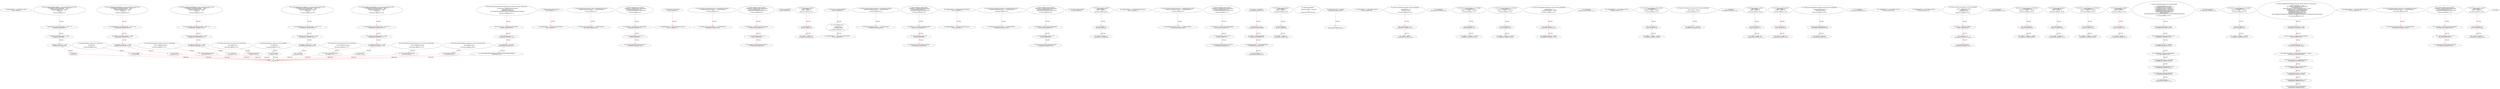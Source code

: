 digraph  {
13 [label="3_ mapping(address => uint) balances_intou2;\n13-new_variable-4-4", method="", type_label=new_variable];
19 [label="4_ function transfer_undrflow2(address _to, uint _value) public returns (bool) {\n    require(balances_intou2[msg.sender] - _value >= 0);   \n    balances_intou2[msg.sender] -= _value;   \n    balances_intou2[_to] += _value;   \n    return true;\n  }\n19-function_definition-5-10", method="transfer_undrflow2(address _to,uint _value)", type_label=function_definition];
35 [label="5_ require(balances_intou2[msg.sender] - _value >= 0);\n35-expression_statement-6-6", method="transfer_undrflow2(address _to,uint _value)", type_label=expression_statement];
48 [label="6_ balances_intou2[msg.sender] -= _value;\n48-expression_statement-7-7", method="transfer_undrflow2(address _to,uint _value)", type_label=expression_statement];
56 [label="7_ balances_intou2[_to] += _value;\n56-expression_statement-8-8", method="transfer_undrflow2(address _to,uint _value)", type_label=expression_statement];
62 [label="8_ return true;\n62-return-9-9", method="transfer_undrflow2(address _to,uint _value)", type_label=return];
65 [label="10_ address payable private manager;\n65-new_variable-11-11", method="", type_label=new_variable];
70 [label="11_ mapping(address => uint) public lockTime_intou17;\n70-new_variable-12-12", method="", type_label=new_variable];
77 [label="12_ function increaseLockTime_intou17(uint _secondsToIncrease) public {\n        lockTime_intou17[msg.sender] += _secondsToIncrease;   \n    }\n77-function_definition-13-15", method="increaseLockTime_intou17(uint _secondsToIncrease)", type_label=function_definition];
85 [label="13_ lockTime_intou17[msg.sender] += _secondsToIncrease;\n85-expression_statement-14-14", method="increaseLockTime_intou17(uint _secondsToIncrease)", type_label=expression_statement];
93 [label="15_ function withdraw_intou17() public {\n        require(now > lockTime_intou17[msg.sender]);    \n        uint transferValue_intou17 = 10;           \n        msg.sender.transfer(transferValue_intou17);\n    }\n93-function_definition-16-20", method="withdraw_intou17()", type_label=function_definition];
97 [label="16_ require(now > lockTime_intou17[msg.sender]);\n97-expression_statement-17-17", method="withdraw_intou17()", type_label=expression_statement];
108 [label="17_ uint transferValue_intou17 = 10;\n108-new_variable-18-18", method="withdraw_intou17()", type_label=new_variable];
114 [label="18_ msg.sender.transfer(transferValue_intou17);\n114-expression_statement-19-19", method="withdraw_intou17()", type_label=expression_statement];
123 [label="20_ bool private contractactive;\n123-new_variable-21-21", method="", type_label=new_variable];
128 [label="21_ mapping(address => uint) public lockTime_intou37;\n128-new_variable-22-22", method="", type_label=new_variable];
135 [label="22_ function increaseLockTime_intou37(uint _secondsToIncrease) public {\n        lockTime_intou37[msg.sender] += _secondsToIncrease;   \n    }\n135-function_definition-23-25", method="increaseLockTime_intou37(uint _secondsToIncrease)", type_label=function_definition];
143 [label="23_ lockTime_intou37[msg.sender] += _secondsToIncrease;\n143-expression_statement-24-24", method="increaseLockTime_intou37(uint _secondsToIncrease)", type_label=expression_statement];
151 [label="25_ function withdraw_intou37() public {\n        require(now > lockTime_intou37[msg.sender]);    \n        uint transferValue_intou37 = 10;           \n        msg.sender.transfer(transferValue_intou37);\n    }\n151-function_definition-26-30", method="withdraw_intou37()", type_label=function_definition];
155 [label="26_ require(now > lockTime_intou37[msg.sender]);\n155-expression_statement-27-27", method="withdraw_intou37()", type_label=expression_statement];
166 [label="27_ uint transferValue_intou37 = 10;\n166-new_variable-28-28", method="withdraw_intou37()", type_label=new_variable];
172 [label="28_ msg.sender.transfer(transferValue_intou37);\n172-expression_statement-29-29", method="withdraw_intou37()", type_label=expression_statement];
181 [label="30_ uint private hashfee;\n181-new_variable-31-31", method="", type_label=new_variable];
186 [label="31_ function bug_intou3() public{\n    uint8 vundflw =0;\n    vundflw = vundflw -10;    \n}\n186-function_definition-32-35", method="bug_intou3()", type_label=function_definition];
190 [label="32_ uint8 vundflw =0;\n190-new_variable-33-33", method="bug_intou3()", type_label=new_variable];
196 [label="33_ vundflw = vundflw -10;\n196-expression_statement-34-34", method="bug_intou3()", type_label=expression_statement];
202 [label="35_ uint private changehashownerfee;\n202-new_variable-36-36", method="", type_label=new_variable];
207 [label="36_ struct HashRegistration \n    {\n        address owner;\n        uint registrationtime;\n    }\n207-expression_statement-37-41", method="HashRegistration()", type_label=expression_statement];
217 [label="41_ mapping(address => uint) public lockTime_intou9;\n217-new_variable-42-42", method="", type_label=new_variable];
224 [label="42_ function increaseLockTime_intou9(uint _secondsToIncrease) public {\n        lockTime_intou9[msg.sender] += _secondsToIncrease;   \n    }\n224-function_definition-43-45", method="increaseLockTime_intou9(uint _secondsToIncrease)", type_label=function_definition];
232 [label="43_ lockTime_intou9[msg.sender] += _secondsToIncrease;\n232-expression_statement-44-44", method="increaseLockTime_intou9(uint _secondsToIncrease)", type_label=expression_statement];
240 [label="45_ function withdraw_intou9() public {\n        require(now > lockTime_intou9[msg.sender]);    \n        uint transferValue_intou9 = 10;           \n        msg.sender.transfer(transferValue_intou9);\n    }\n240-function_definition-46-50", method="withdraw_intou9()", type_label=function_definition];
244 [label="46_ require(now > lockTime_intou9[msg.sender]);\n244-expression_statement-47-47", method="withdraw_intou9()", type_label=expression_statement];
255 [label="47_ uint transferValue_intou9 = 10;\n255-new_variable-48-48", method="withdraw_intou9()", type_label=new_variable];
261 [label="48_ msg.sender.transfer(transferValue_intou9);\n261-expression_statement-49-49", method="withdraw_intou9()", type_label=expression_statement];
270 [label="50_ mapping(bytes32 => HashRegistration[]) HashList;\n270-new_variable-51-51", method="", type_label=new_variable];
278 [label="51_ mapping(address => uint) public lockTime_intou25;\n278-new_variable-52-52", method="", type_label=new_variable];
285 [label="52_ function increaseLockTime_intou25(uint _secondsToIncrease) public {\n        lockTime_intou25[msg.sender] += _secondsToIncrease;   \n    }\n285-function_definition-53-55", method="increaseLockTime_intou25(uint _secondsToIncrease)", type_label=function_definition];
293 [label="53_ lockTime_intou25[msg.sender] += _secondsToIncrease;\n293-expression_statement-54-54", method="increaseLockTime_intou25(uint _secondsToIncrease)", type_label=expression_statement];
301 [label="55_ function withdraw_intou25() public {\n        require(now > lockTime_intou25[msg.sender]);    \n        uint transferValue_intou25 = 10;           \n        msg.sender.transfer(transferValue_intou25);\n    }\n301-function_definition-56-60", method="withdraw_intou25()", type_label=function_definition];
305 [label="56_ require(now > lockTime_intou25[msg.sender]);\n305-expression_statement-57-57", method="withdraw_intou25()", type_label=expression_statement];
316 [label="57_ uint transferValue_intou25 = 10;\n316-new_variable-58-58", method="withdraw_intou25()", type_label=new_variable];
322 [label="58_ msg.sender.transfer(transferValue_intou25);\n322-expression_statement-59-59", method="withdraw_intou25()", type_label=expression_statement];
331 [label="60_ uint private HashListLength;\n331-new_variable-61-61", method="", type_label=new_variable];
336 [label="61_ function bug_intou31() public{\n    uint8 vundflw =0;\n    vundflw = vundflw -10;    \n}\n336-function_definition-62-65", method="bug_intou31()", type_label=function_definition];
340 [label="62_ uint8 vundflw =0;\n340-new_variable-63-63", method="bug_intou31()", type_label=new_variable];
346 [label="63_ vundflw = vundflw -10;\n346-expression_statement-64-64", method="bug_intou31()", type_label=expression_statement];
366 [label="66_ mapping(address => uint) public lockTime_intou13;\n366-new_variable-67-67", method="", type_label=new_variable];
373 [label="67_ function increaseLockTime_intou13(uint _secondsToIncrease) public {\n        lockTime_intou13[msg.sender] += _secondsToIncrease;   \n    }\n373-function_definition-68-70", method="increaseLockTime_intou13(uint _secondsToIncrease)", type_label=function_definition];
381 [label="68_ lockTime_intou13[msg.sender] += _secondsToIncrease;\n381-expression_statement-69-69", method="increaseLockTime_intou13(uint _secondsToIncrease)", type_label=expression_statement];
389 [label="70_ function withdraw_intou13() public {\n        require(now > lockTime_intou13[msg.sender]);    \n        uint transferValue_intou13 = 10;           \n        msg.sender.transfer(transferValue_intou13);\n    }\n389-function_definition-71-75", method="withdraw_intou13()", type_label=function_definition];
393 [label="71_ require(now > lockTime_intou13[msg.sender]);\n393-expression_statement-72-72", method="withdraw_intou13()", type_label=expression_statement];
404 [label="72_ uint transferValue_intou13 = 10;\n404-new_variable-73-73", method="withdraw_intou13()", type_label=new_variable];
410 [label="73_ msg.sender.transfer(transferValue_intou13);\n410-expression_statement-74-74", method="withdraw_intou13()", type_label=expression_statement];
439 [label="78_ manager = msg.sender;\n439-expression_statement-79-79", method="", type_label=expression_statement];
445 [label="79_ contractactive = true;\n445-expression_statement-80-80", method="", type_label=expression_statement];
450 [label="80_ hashfee = 5000000000000000;\n450-expression_statement-81-81", method="", type_label=expression_statement];
454 [label="81_ changehashownerfee = 25000000000000000;\n454-expression_statement-82-82", method="", type_label=expression_statement];
458 [label="82_ HashListLength = 0;\n458-expression_statement-83-83", method="", type_label=expression_statement];
462 [label="84_ function bug_intou19() public{\n    uint8 vundflw =0;\n    vundflw = vundflw -10;    \n}\n462-function_definition-85-88", method="bug_intou19()", type_label=function_definition];
466 [label="85_ uint8 vundflw =0;\n466-new_variable-86-86", method="bug_intou19()", type_label=new_variable];
472 [label="86_ vundflw = vundflw -10;\n472-expression_statement-87-87", method="bug_intou19()", type_label=expression_statement];
478 [label="88_ modifier onlyManager()\n    {\n        require(msg.sender == manager);\n        _;\n    }\n478-expression_statement-89-93", method="", type_label=expression_statement];
481 [label="90_ require(msg.sender == manager);\n481-expression_statement-91-91", method="", type_label=expression_statement];
490 [label="91_ _;\n490-expression_statement-92-92", method="", type_label=expression_statement];
492 [label="93_ function gethashfee() external view returns(uint)\n    {\n        return hashfee;\n    }\n492-function_definition-94-97", method="gethashfee()", type_label=function_definition];
501 [label="95_ return hashfee;\n501-return-96-96", method="gethashfee()", type_label=return];
503 [label="97_ mapping(address => uint) balances_intou26;\n503-new_variable-98-98", method="", type_label=new_variable];
509 [label="98_ function transfer_intou26(address _to, uint _value) public returns (bool) {\n    require(balances_intou26[msg.sender] - _value >= 0);   \n    balances_intou26[msg.sender] -= _value;   \n    balances_intou26[_to] += _value;   \n    return true;\n  }\n509-function_definition-99-104", method="transfer_intou26(address _to,uint _value)", type_label=function_definition];
525 [label="99_ require(balances_intou26[msg.sender] - _value >= 0);\n525-expression_statement-100-100", method="transfer_intou26(address _to,uint _value)", type_label=expression_statement];
538 [label="100_ balances_intou26[msg.sender] -= _value;\n538-expression_statement-101-101", method="transfer_intou26(address _to,uint _value)", type_label=expression_statement];
546 [label="101_ balances_intou26[_to] += _value;\n546-expression_statement-102-102", method="transfer_intou26(address _to,uint _value)", type_label=expression_statement];
552 [label="102_ return true;\n552-return-103-103", method="transfer_intou26(address _to,uint _value)", type_label=return];
555 [label="104_ function sethashfee(uint newfee) external onlyManager\n    {\n        require(newfee >= 0);\n        hashfee = newfee;\n    }\n555-function_definition-105-109", method="sethashfee(uint newfee)", type_label=function_definition];
562 [label="104_ onlyManager\n562-expression_statement-105-105", method="sethashfee(uint newfee)", type_label=expression_statement];
565 [label="106_ require(newfee >= 0);\n565-expression_statement-107-107", method="sethashfee(uint newfee)", type_label=expression_statement];
572 [label="107_ hashfee = newfee;\n572-expression_statement-108-108", method="sethashfee(uint newfee)", type_label=expression_statement];
576 [label="109_ function bug_intou20(uint8 p_intou20) public{\n    uint8 vundflw1=0;\n    vundflw1 = vundflw1 + p_intou20;    \n}\n576-function_definition-110-113", method="bug_intou20(uint8 p_intou20)", type_label=function_definition];
584 [label="110_ uint8 vundflw1=0;\n584-new_variable-111-111", method="bug_intou20(uint8 p_intou20)", type_label=new_variable];
590 [label="111_ vundflw1 = vundflw1 + p_intou20;\n590-expression_statement-112-112", method="bug_intou20(uint8 p_intou20)", type_label=expression_statement];
596 [label="113_ function getchangehashownerfee() external view returns(uint)\n    {\n        return changehashownerfee;\n    }\n596-function_definition-114-117", method="getchangehashownerfee()", type_label=function_definition];
605 [label="115_ return changehashownerfee;\n605-return-116-116", method="getchangehashownerfee()", type_label=return];
607 [label="117_ function bug_intou32(uint8 p_intou32) public{\n    uint8 vundflw1=0;\n    vundflw1 = vundflw1 + p_intou32;    \n}\n607-function_definition-118-121", method="bug_intou32(uint8 p_intou32)", type_label=function_definition];
615 [label="118_ uint8 vundflw1=0;\n615-new_variable-119-119", method="bug_intou32(uint8 p_intou32)", type_label=new_variable];
621 [label="119_ vundflw1 = vundflw1 + p_intou32;\n621-expression_statement-120-120", method="bug_intou32(uint8 p_intou32)", type_label=expression_statement];
627 [label="121_ function setchangehashownerfee(uint newfee) external onlyManager\n    {\n        require(newfee >= 0);\n        changehashownerfee = newfee;\n    }\n627-function_definition-122-126", method="setchangehashownerfee(uint newfee)", type_label=function_definition];
634 [label="121_ onlyManager\n634-expression_statement-122-122", method="setchangehashownerfee(uint newfee)", type_label=expression_statement];
637 [label="123_ require(newfee >= 0);\n637-expression_statement-124-124", method="setchangehashownerfee(uint newfee)", type_label=expression_statement];
644 [label="124_ changehashownerfee = newfee;\n644-expression_statement-125-125", method="setchangehashownerfee(uint newfee)", type_label=expression_statement];
648 [label="126_ mapping(address => uint) balances_intou38;\n648-new_variable-127-127", method="", type_label=new_variable];
654 [label="127_ function transfer_intou38(address _to, uint _value) public returns (bool) {\n    require(balances_intou38[msg.sender] - _value >= 0);   \n    balances_intou38[msg.sender] -= _value;   \n    balances_intou38[_to] += _value;   \n    return true;\n  }\n654-function_definition-128-133", method="transfer_intou38(address _to,uint _value)", type_label=function_definition];
670 [label="128_ require(balances_intou38[msg.sender] - _value >= 0);\n670-expression_statement-129-129", method="transfer_intou38(address _to,uint _value)", type_label=expression_statement];
683 [label="129_ balances_intou38[msg.sender] -= _value;\n683-expression_statement-130-130", method="transfer_intou38(address _to,uint _value)", type_label=expression_statement];
691 [label="130_ balances_intou38[_to] += _value;\n691-expression_statement-131-131", method="transfer_intou38(address _to,uint _value)", type_label=expression_statement];
697 [label="131_ return true;\n697-return-132-132", method="transfer_intou38(address _to,uint _value)", type_label=return];
700 [label="133_ function getcontractactive() external view returns (bool)\n    {\n        return contractactive;\n    }\n700-function_definition-134-137", method="getcontractactive()", type_label=function_definition];
709 [label="135_ return contractactive;\n709-return-136-136", method="getcontractactive()", type_label=return];
711 [label="137_ function bug_intou4(uint8 p_intou4) public{\n    uint8 vundflw1=0;\n    vundflw1 = vundflw1 + p_intou4;    \n}\n711-function_definition-138-141", method="bug_intou4(uint8 p_intou4)", type_label=function_definition];
719 [label="138_ uint8 vundflw1=0;\n719-new_variable-139-139", method="bug_intou4(uint8 p_intou4)", type_label=new_variable];
725 [label="139_ vundflw1 = vundflw1 + p_intou4;\n725-expression_statement-140-140", method="bug_intou4(uint8 p_intou4)", type_label=expression_statement];
731 [label="141_ function setcontractactive(bool contactive) external onlyManager\n    {\n        contractactive = contactive;\n    }\n731-function_definition-142-145", method="setcontractactive(bool contactive)", type_label=function_definition];
738 [label="141_ onlyManager\n738-expression_statement-142-142", method="setcontractactive(bool contactive)", type_label=expression_statement];
741 [label="143_ contractactive = contactive;\n741-expression_statement-144-144", method="setcontractactive(bool contactive)", type_label=expression_statement];
745 [label="145_ function bug_intou7() public{\n    uint8 vundflw =0;\n    vundflw = vundflw -10;    \n}\n745-function_definition-146-149", method="bug_intou7()", type_label=function_definition];
749 [label="146_ uint8 vundflw =0;\n749-new_variable-147-147", method="bug_intou7()", type_label=new_variable];
755 [label="147_ vundflw = vundflw -10;\n755-expression_statement-148-148", method="bug_intou7()", type_label=expression_statement];
761 [label="149_ function getmanager() external view returns(address)\n    {\n        return manager;\n    }\n761-function_definition-150-153", method="getmanager()", type_label=function_definition];
770 [label="151_ return manager;\n770-return-152-152", method="getmanager()", type_label=return];
772 [label="153_ function bug_intou23() public{\n    uint8 vundflw =0;\n    vundflw = vundflw -10;    \n}\n772-function_definition-154-157", method="bug_intou23()", type_label=function_definition];
776 [label="154_ uint8 vundflw =0;\n776-new_variable-155-155", method="bug_intou23()", type_label=new_variable];
782 [label="155_ vundflw = vundflw -10;\n782-expression_statement-156-156", method="bug_intou23()", type_label=expression_statement];
788 [label="157_ function setmanager(address payable newmngr) external onlyManager\n    {\n        require(newmngr.balance > 0);\n        manager = newmngr;\n    }\n788-function_definition-158-162", method="setmanager(address payable newmngr)", type_label=function_definition];
795 [label="157_ onlyManager\n795-expression_statement-158-158", method="setmanager(address payable newmngr)", type_label=expression_statement];
798 [label="159_ require(newmngr.balance > 0);\n798-expression_statement-160-160", method="setmanager(address payable newmngr)", type_label=expression_statement];
807 [label="160_ manager = newmngr;\n807-expression_statement-161-161", method="setmanager(address payable newmngr)", type_label=expression_statement];
811 [label="162_ mapping(address => uint) balances_intou14;\n811-new_variable-163-163", method="", type_label=new_variable];
817 [label="163_ function transfer_intou14(address _to, uint _value) public returns (bool) {\n    require(balances_intou14[msg.sender] - _value >= 0);   \n    balances_intou14[msg.sender] -= _value;   \n    balances_intou14[_to] += _value;   \n    return true;\n  }\n817-function_definition-164-169", method="transfer_intou14(address _to,uint _value)", type_label=function_definition];
833 [label="164_ require(balances_intou14[msg.sender] - _value >= 0);\n833-expression_statement-165-165", method="transfer_intou14(address _to,uint _value)", type_label=expression_statement];
846 [label="165_ balances_intou14[msg.sender] -= _value;\n846-expression_statement-166-166", method="transfer_intou14(address _to,uint _value)", type_label=expression_statement];
854 [label="166_ balances_intou14[_to] += _value;\n854-expression_statement-167-167", method="transfer_intou14(address _to,uint _value)", type_label=expression_statement];
860 [label="167_ return true;\n860-return-168-168", method="transfer_intou14(address _to,uint _value)", type_label=return];
863 [label="169_ function getcontractbalance() public view returns(uint)\n    {\n        return address(this).balance;\n    }\n863-function_definition-170-173", method="getcontractbalance()", type_label=function_definition];
872 [label="171_ return address(this).balance;\n872-return-172-172", method="getcontractbalance()", type_label=return];
878 [label="173_ mapping(address => uint) balances_intou30;\n878-new_variable-174-174", method="", type_label=new_variable];
884 [label="174_ function transfer_intou30(address _to, uint _value) public returns (bool) {\n    require(balances_intou30[msg.sender] - _value >= 0);   \n    balances_intou30[msg.sender] -= _value;   \n    balances_intou30[_to] += _value;   \n    return true;\n  }\n884-function_definition-175-180", method="transfer_intou30(address _to,uint _value)", type_label=function_definition];
900 [label="175_ require(balances_intou30[msg.sender] - _value >= 0);\n900-expression_statement-176-176", method="transfer_intou30(address _to,uint _value)", type_label=expression_statement];
913 [label="176_ balances_intou30[msg.sender] -= _value;\n913-expression_statement-177-177", method="transfer_intou30(address _to,uint _value)", type_label=expression_statement];
921 [label="177_ balances_intou30[_to] += _value;\n921-expression_statement-178-178", method="transfer_intou30(address _to,uint _value)", type_label=expression_statement];
927 [label="178_ return true;\n927-return-179-179", method="transfer_intou30(address _to,uint _value)", type_label=return];
930 [label="180_ function transfercontractbalance() external onlyManager\n    {\n        uint cb = address(this).balance;\n        require(cb > 0);\n        manager.transfer(cb);\n    }\n930-function_definition-181-186", method="transfercontractbalance()", type_label=function_definition];
933 [label="180_ onlyManager\n933-expression_statement-181-181", method="transfercontractbalance()", type_label=expression_statement];
936 [label="182_ uint cb = address(this).balance;\n936-new_variable-183-183", method="transfercontractbalance()", type_label=new_variable];
946 [label="183_ require(cb > 0);\n946-expression_statement-184-184", method="transfercontractbalance()", type_label=expression_statement];
953 [label="184_ manager.transfer(cb);\n953-expression_statement-185-185", method="transfercontractbalance()", type_label=expression_statement];
960 [label="186_ function bug_intou8(uint8 p_intou8) public{\n    uint8 vundflw1=0;\n    vundflw1 = vundflw1 + p_intou8;    \n}\n960-function_definition-187-190", method="bug_intou8(uint8 p_intou8)", type_label=function_definition];
968 [label="187_ uint8 vundflw1=0;\n968-new_variable-188-188", method="bug_intou8(uint8 p_intou8)", type_label=new_variable];
974 [label="188_ vundflw1 = vundflw1 + p_intou8;\n974-expression_statement-189-189", method="bug_intou8(uint8 p_intou8)", type_label=expression_statement];
980 [label="190_ function getHashOwnersCount(bytes32 hash) public view returns(uint)\n    {\n        return HashList[hash].length;\n    }\n980-function_definition-191-194", method="getHashOwnersCount(bytes32 hash)", type_label=function_definition];
993 [label="192_ return HashList[hash].length;\n993-return-193-193", method="getHashOwnersCount(bytes32 hash)", type_label=return];
999 [label="194_ function bug_intou39() public{\n    uint8 vundflw =0;\n    vundflw = vundflw -10;    \n}\n999-function_definition-195-198", method="bug_intou39()", type_label=function_definition];
1003 [label="195_ uint8 vundflw =0;\n1003-new_variable-196-196", method="bug_intou39()", type_label=new_variable];
1009 [label="196_ vundflw = vundflw -10;\n1009-expression_statement-197-197", method="bug_intou39()", type_label=expression_statement];
1015 [label="198_ function getNumberofHashesRegistered() external view returns(uint)\n    {\n        return HashListLength;\n    }\n1015-function_definition-199-202", method="getNumberofHashesRegistered()", type_label=function_definition];
1024 [label="200_ return HashListLength;\n1024-return-201-201", method="getNumberofHashesRegistered()", type_label=return];
1026 [label="202_ function bug_intou36(uint8 p_intou36) public{\n    uint8 vundflw1=0;\n    vundflw1 = vundflw1 + p_intou36;    \n}\n1026-function_definition-203-206", method="bug_intou36(uint8 p_intou36)", type_label=function_definition];
1034 [label="203_ uint8 vundflw1=0;\n1034-new_variable-204-204", method="bug_intou36(uint8 p_intou36)", type_label=new_variable];
1040 [label="204_ vundflw1 = vundflw1 + p_intou36;\n1040-expression_statement-205-205", method="bug_intou36(uint8 p_intou36)", type_label=expression_statement];
1046 [label="206_ function getHashDetails(bytes32 hash,uint indx) external view returns (address,uint)\n    {\n        uint owncount = getHashOwnersCount(hash);\n        require(owncount > 0);\n        require(indx < owncount);\n        return (HashList[hash][indx].owner,HashList[hash][indx].registrationtime);\n    }\n1046-function_definition-207-213", method="getHashDetails(bytes32 hash,uint indx)", type_label=function_definition];
1066 [label="208_ uint owncount = getHashOwnersCount(hash);\n1066-new_variable-209-209", method="getHashDetails(bytes32 hash,uint indx)", type_label=new_variable];
1075 [label="209_ require(owncount > 0);\n1075-expression_statement-210-210", method="getHashDetails(bytes32 hash,uint indx)", type_label=expression_statement];
1082 [label="210_ require(indx < owncount);\n1082-expression_statement-211-211", method="getHashDetails(bytes32 hash,uint indx)", type_label=expression_statement];
1089 [label="211_ return (HashList[hash][indx].owner,HashList[hash][indx].registrationtime);\n1089-return-212-212", method="getHashDetails(bytes32 hash,uint indx)", type_label=return];
1105 [label="213_ function bug_intou35() public{\n    uint8 vundflw =0;\n    vundflw = vundflw -10;    \n}\n1105-function_definition-214-217", method="bug_intou35()", type_label=function_definition];
1109 [label="214_ uint8 vundflw =0;\n1109-new_variable-215-215", method="bug_intou35()", type_label=new_variable];
1115 [label="215_ vundflw = vundflw -10;\n1115-expression_statement-216-216", method="bug_intou35()", type_label=expression_statement];
1121 [label="217_ function registerHash(bytes32 hash) external payable\n    {\n        require(contractactive == true);\n        require(getHashOwnersCount(hash) == 0);\n        require(msg.value == hashfee);\n        HashRegistration memory thisregistration;\n        thisregistration.owner = msg.sender;\n        thisregistration.registrationtime = now;\n        HashList[hash].push(thisregistration);\n        HashListLength++;\n        emit RegisterHashEvent(thisregistration.owner, hash, thisregistration.registrationtime);\n    }\n1121-function_definition-218-229", method="registerHash(bytes32 hash)", type_label=function_definition];
1130 [label="219_ require(contractactive == true);\n1130-expression_statement-220-220", method="registerHash(bytes32 hash)", type_label=expression_statement];
1138 [label="220_ require(getHashOwnersCount(hash) == 0);\n1138-expression_statement-221-221", method="registerHash(bytes32 hash)", type_label=expression_statement];
1148 [label="221_ require(msg.value == hashfee);\n1148-expression_statement-222-222", method="registerHash(bytes32 hash)", type_label=expression_statement];
1157 [label="222_ HashRegistration memory thisregistration;\n1157-new_variable-223-223", method="registerHash(bytes32 hash)", type_label=new_variable];
1163 [label="223_ thisregistration.owner = msg.sender;\n1163-expression_statement-224-224", method="registerHash(bytes32 hash)", type_label=expression_statement];
1171 [label="224_ thisregistration.registrationtime = now;\n1171-expression_statement-225-225", method="registerHash(bytes32 hash)", type_label=expression_statement];
1177 [label="225_ HashList[hash].push(thisregistration);\n1177-expression_statement-226-226", method="registerHash(bytes32 hash)", type_label=expression_statement];
1186 [label="226_ HashListLength++;\n1186-expression_statement-227-227", method="registerHash(bytes32 hash)", type_label=expression_statement];
1187 [label="226_ HashListLength++\n1187-expression_statement-227-227", method="registerHash(bytes32 hash)", type_label=expression_statement];
1201 [label="229_ function bug_intou40(uint8 p_intou40) public{\n    uint8 vundflw1=0;\n    vundflw1 = vundflw1 + p_intou40;    \n}\n1201-function_definition-230-233", method="bug_intou40(uint8 p_intou40)", type_label=function_definition];
1209 [label="230_ uint8 vundflw1=0;\n1209-new_variable-231-231", method="bug_intou40(uint8 p_intou40)", type_label=new_variable];
1215 [label="231_ vundflw1 = vundflw1 + p_intou40;\n1215-expression_statement-232-232", method="bug_intou40(uint8 p_intou40)", type_label=expression_statement];
1221 [label="233_ function changeHashOwnership(bytes32 hash, address newowner) external payable\n    {\n        require(contractactive == true);\n        uint owncount = getHashOwnersCount(hash);\n        require(owncount > 0);\n        require(msg.sender == HashList[hash][owncount - 1].owner); \n        require(msg.value == changehashownerfee);\n        HashRegistration memory thisregistration;\n        thisregistration.owner = newowner;\n        thisregistration.registrationtime = now;\n        HashList[hash].push(thisregistration);\n        emit ChangeHashOwnershipEvent(msg.sender, thisregistration.owner, hash, thisregistration.registrationtime);\n    }\n1221-function_definition-234-246", method="changeHashOwnership(bytes32 hash,address newowner)", type_label=function_definition];
1234 [label="235_ require(contractactive == true);\n1234-expression_statement-236-236", method="changeHashOwnership(bytes32 hash,address newowner)", type_label=expression_statement];
1242 [label="236_ uint owncount = getHashOwnersCount(hash);\n1242-new_variable-237-237", method="changeHashOwnership(bytes32 hash,address newowner)", type_label=new_variable];
1251 [label="237_ require(owncount > 0);\n1251-expression_statement-238-238", method="changeHashOwnership(bytes32 hash,address newowner)", type_label=expression_statement];
1258 [label="238_ require(msg.sender == HashList[hash][owncount - 1].owner);\n1258-expression_statement-239-239", method="changeHashOwnership(bytes32 hash,address newowner)", type_label=expression_statement];
1275 [label="239_ require(msg.value == changehashownerfee);\n1275-expression_statement-240-240", method="changeHashOwnership(bytes32 hash,address newowner)", type_label=expression_statement];
1284 [label="240_ HashRegistration memory thisregistration;\n1284-new_variable-241-241", method="changeHashOwnership(bytes32 hash,address newowner)", type_label=new_variable];
1290 [label="241_ thisregistration.owner = newowner;\n1290-expression_statement-242-242", method="changeHashOwnership(bytes32 hash,address newowner)", type_label=expression_statement];
1296 [label="242_ thisregistration.registrationtime = now;\n1296-expression_statement-243-243", method="changeHashOwnership(bytes32 hash,address newowner)", type_label=expression_statement];
1302 [label="243_ HashList[hash].push(thisregistration);\n1302-expression_statement-244-244", method="changeHashOwnership(bytes32 hash,address newowner)", type_label=expression_statement];
1327 [label="246_ mapping(address => uint) public lockTime_intou33;\n1327-new_variable-247-247", method="", type_label=new_variable];
1334 [label="247_ function increaseLockTime_intou33(uint _secondsToIncrease) public {\n        lockTime_intou33[msg.sender] += _secondsToIncrease;   \n    }\n1334-function_definition-248-250", method="increaseLockTime_intou33(uint _secondsToIncrease)", type_label=function_definition];
1342 [label="248_ lockTime_intou33[msg.sender] += _secondsToIncrease;\n1342-expression_statement-249-249", method="increaseLockTime_intou33(uint _secondsToIncrease)", type_label=expression_statement];
1350 [label="250_ function withdraw_intou33() public {\n        require(now > lockTime_intou33[msg.sender]);    \n        uint transferValue_intou33 = 10;           \n        msg.sender.transfer(transferValue_intou33);\n    }\n1350-function_definition-251-255", method="withdraw_intou33()", type_label=function_definition];
1354 [label="251_ require(now > lockTime_intou33[msg.sender]);\n1354-expression_statement-252-252", method="withdraw_intou33()", type_label=expression_statement];
1365 [label="252_ uint transferValue_intou33 = 10;\n1365-new_variable-253-253", method="withdraw_intou33()", type_label=new_variable];
1371 [label="253_ msg.sender.transfer(transferValue_intou33);\n1371-expression_statement-254-254", method="withdraw_intou33()", type_label=expression_statement];
1383 [label="258_ function bug_intou27() public{\n    uint8 vundflw =0;\n    vundflw = vundflw -10;    \n}\n1383-function_definition-259-262", method="bug_intou27()", type_label=function_definition];
1387 [label="259_ uint8 vundflw =0;\n1387-new_variable-260-260", method="bug_intou27()", type_label=new_variable];
1393 [label="260_ vundflw = vundflw -10;\n1393-expression_statement-261-261", method="bug_intou27()", type_label=expression_statement];
1 [label="0_ start_node", method="", type_label=start];
2 [label="0_ exit_node", method="", type_label=exit];
19 -> 35  [color=red, controlflow_type=next_line, edge_type=CFG_edge, key=0, label=next_line];
35 -> 48  [color=red, controlflow_type=next_line, edge_type=CFG_edge, key=0, label=next_line];
48 -> 56  [color=red, controlflow_type=next_line, edge_type=CFG_edge, key=0, label=next_line];
56 -> 62  [color=red, controlflow_type=next_line, edge_type=CFG_edge, key=0, label=next_line];
62 -> 2  [color=red, controlflow_type=return_exit, edge_type=CFG_edge, key=0, label=return_exit];
65 -> 70  [color=red, controlflow_type=next_line, edge_type=CFG_edge, key=0, label=next_line];
77 -> 85  [color=red, controlflow_type=next_line, edge_type=CFG_edge, key=0, label=next_line];
93 -> 97  [color=red, controlflow_type=next_line, edge_type=CFG_edge, key=0, label=next_line];
97 -> 108  [color=red, controlflow_type=next_line, edge_type=CFG_edge, key=0, label=next_line];
108 -> 114  [color=red, controlflow_type=next_line, edge_type=CFG_edge, key=0, label=next_line];
123 -> 128  [color=red, controlflow_type=next_line, edge_type=CFG_edge, key=0, label=next_line];
135 -> 143  [color=red, controlflow_type=next_line, edge_type=CFG_edge, key=0, label=next_line];
151 -> 155  [color=red, controlflow_type=next_line, edge_type=CFG_edge, key=0, label=next_line];
155 -> 166  [color=red, controlflow_type=next_line, edge_type=CFG_edge, key=0, label=next_line];
166 -> 172  [color=red, controlflow_type=next_line, edge_type=CFG_edge, key=0, label=next_line];
186 -> 190  [color=red, controlflow_type=next_line, edge_type=CFG_edge, key=0, label=next_line];
190 -> 196  [color=red, controlflow_type=next_line, edge_type=CFG_edge, key=0, label=next_line];
202 -> 207  [color=red, controlflow_type=next_line, edge_type=CFG_edge, key=0, label=next_line];
207 -> 217  [color=red, controlflow_type=next_line, edge_type=CFG_edge, key=0, label=next_line];
224 -> 232  [color=red, controlflow_type=next_line, edge_type=CFG_edge, key=0, label=next_line];
240 -> 244  [color=red, controlflow_type=next_line, edge_type=CFG_edge, key=0, label=next_line];
244 -> 255  [color=red, controlflow_type=next_line, edge_type=CFG_edge, key=0, label=next_line];
255 -> 261  [color=red, controlflow_type=next_line, edge_type=CFG_edge, key=0, label=next_line];
270 -> 278  [color=red, controlflow_type=next_line, edge_type=CFG_edge, key=0, label=next_line];
285 -> 293  [color=red, controlflow_type=next_line, edge_type=CFG_edge, key=0, label=next_line];
301 -> 305  [color=red, controlflow_type=next_line, edge_type=CFG_edge, key=0, label=next_line];
305 -> 316  [color=red, controlflow_type=next_line, edge_type=CFG_edge, key=0, label=next_line];
316 -> 322  [color=red, controlflow_type=next_line, edge_type=CFG_edge, key=0, label=next_line];
336 -> 340  [color=red, controlflow_type=next_line, edge_type=CFG_edge, key=0, label=next_line];
340 -> 346  [color=red, controlflow_type=next_line, edge_type=CFG_edge, key=0, label=next_line];
373 -> 381  [color=red, controlflow_type=next_line, edge_type=CFG_edge, key=0, label=next_line];
389 -> 393  [color=red, controlflow_type=next_line, edge_type=CFG_edge, key=0, label=next_line];
393 -> 404  [color=red, controlflow_type=next_line, edge_type=CFG_edge, key=0, label=next_line];
404 -> 410  [color=red, controlflow_type=next_line, edge_type=CFG_edge, key=0, label=next_line];
439 -> 445  [color=red, controlflow_type=next_line, edge_type=CFG_edge, key=0, label=next_line];
445 -> 450  [color=red, controlflow_type=next_line, edge_type=CFG_edge, key=0, label=next_line];
450 -> 454  [color=red, controlflow_type=next_line, edge_type=CFG_edge, key=0, label=next_line];
454 -> 458  [color=red, controlflow_type=next_line, edge_type=CFG_edge, key=0, label=next_line];
462 -> 466  [color=red, controlflow_type=next_line, edge_type=CFG_edge, key=0, label=next_line];
466 -> 472  [color=red, controlflow_type=next_line, edge_type=CFG_edge, key=0, label=next_line];
481 -> 490  [color=red, controlflow_type=next_line, edge_type=CFG_edge, key=0, label=next_line];
492 -> 501  [color=red, controlflow_type=next_line, edge_type=CFG_edge, key=0, label=next_line];
501 -> 2  [color=red, controlflow_type=return_exit, edge_type=CFG_edge, key=0, label=return_exit];
509 -> 525  [color=red, controlflow_type=next_line, edge_type=CFG_edge, key=0, label=next_line];
525 -> 538  [color=red, controlflow_type=next_line, edge_type=CFG_edge, key=0, label=next_line];
538 -> 546  [color=red, controlflow_type=next_line, edge_type=CFG_edge, key=0, label=next_line];
546 -> 552  [color=red, controlflow_type=next_line, edge_type=CFG_edge, key=0, label=next_line];
552 -> 2  [color=red, controlflow_type=return_exit, edge_type=CFG_edge, key=0, label=return_exit];
555 -> 565  [color=red, controlflow_type=next_line, edge_type=CFG_edge, key=0, label=next_line];
565 -> 572  [color=red, controlflow_type=next_line, edge_type=CFG_edge, key=0, label=next_line];
576 -> 584  [color=red, controlflow_type=next_line, edge_type=CFG_edge, key=0, label=next_line];
584 -> 590  [color=red, controlflow_type=next_line, edge_type=CFG_edge, key=0, label=next_line];
596 -> 605  [color=red, controlflow_type=next_line, edge_type=CFG_edge, key=0, label=next_line];
605 -> 2  [color=red, controlflow_type=return_exit, edge_type=CFG_edge, key=0, label=return_exit];
607 -> 615  [color=red, controlflow_type=next_line, edge_type=CFG_edge, key=0, label=next_line];
615 -> 621  [color=red, controlflow_type=next_line, edge_type=CFG_edge, key=0, label=next_line];
627 -> 637  [color=red, controlflow_type=next_line, edge_type=CFG_edge, key=0, label=next_line];
637 -> 644  [color=red, controlflow_type=next_line, edge_type=CFG_edge, key=0, label=next_line];
654 -> 670  [color=red, controlflow_type=next_line, edge_type=CFG_edge, key=0, label=next_line];
670 -> 683  [color=red, controlflow_type=next_line, edge_type=CFG_edge, key=0, label=next_line];
683 -> 691  [color=red, controlflow_type=next_line, edge_type=CFG_edge, key=0, label=next_line];
691 -> 697  [color=red, controlflow_type=next_line, edge_type=CFG_edge, key=0, label=next_line];
697 -> 2  [color=red, controlflow_type=return_exit, edge_type=CFG_edge, key=0, label=return_exit];
700 -> 709  [color=red, controlflow_type=next_line, edge_type=CFG_edge, key=0, label=next_line];
709 -> 2  [color=red, controlflow_type=return_exit, edge_type=CFG_edge, key=0, label=return_exit];
711 -> 719  [color=red, controlflow_type=next_line, edge_type=CFG_edge, key=0, label=next_line];
719 -> 725  [color=red, controlflow_type=next_line, edge_type=CFG_edge, key=0, label=next_line];
731 -> 741  [color=red, controlflow_type=next_line, edge_type=CFG_edge, key=0, label=next_line];
745 -> 749  [color=red, controlflow_type=next_line, edge_type=CFG_edge, key=0, label=next_line];
749 -> 755  [color=red, controlflow_type=next_line, edge_type=CFG_edge, key=0, label=next_line];
761 -> 770  [color=red, controlflow_type=next_line, edge_type=CFG_edge, key=0, label=next_line];
770 -> 2  [color=red, controlflow_type=return_exit, edge_type=CFG_edge, key=0, label=return_exit];
772 -> 776  [color=red, controlflow_type=next_line, edge_type=CFG_edge, key=0, label=next_line];
776 -> 782  [color=red, controlflow_type=next_line, edge_type=CFG_edge, key=0, label=next_line];
788 -> 798  [color=red, controlflow_type=next_line, edge_type=CFG_edge, key=0, label=next_line];
798 -> 807  [color=red, controlflow_type=next_line, edge_type=CFG_edge, key=0, label=next_line];
817 -> 833  [color=red, controlflow_type=next_line, edge_type=CFG_edge, key=0, label=next_line];
833 -> 846  [color=red, controlflow_type=next_line, edge_type=CFG_edge, key=0, label=next_line];
846 -> 854  [color=red, controlflow_type=next_line, edge_type=CFG_edge, key=0, label=next_line];
854 -> 860  [color=red, controlflow_type=next_line, edge_type=CFG_edge, key=0, label=next_line];
860 -> 2  [color=red, controlflow_type=return_exit, edge_type=CFG_edge, key=0, label=return_exit];
863 -> 872  [color=red, controlflow_type=next_line, edge_type=CFG_edge, key=0, label=next_line];
872 -> 2  [color=red, controlflow_type=return_exit, edge_type=CFG_edge, key=0, label=return_exit];
884 -> 900  [color=red, controlflow_type=next_line, edge_type=CFG_edge, key=0, label=next_line];
900 -> 913  [color=red, controlflow_type=next_line, edge_type=CFG_edge, key=0, label=next_line];
913 -> 921  [color=red, controlflow_type=next_line, edge_type=CFG_edge, key=0, label=next_line];
921 -> 927  [color=red, controlflow_type=next_line, edge_type=CFG_edge, key=0, label=next_line];
927 -> 2  [color=red, controlflow_type=return_exit, edge_type=CFG_edge, key=0, label=return_exit];
930 -> 936  [color=red, controlflow_type=next_line, edge_type=CFG_edge, key=0, label=next_line];
936 -> 946  [color=red, controlflow_type=next_line, edge_type=CFG_edge, key=0, label=next_line];
946 -> 953  [color=red, controlflow_type=next_line, edge_type=CFG_edge, key=0, label=next_line];
960 -> 968  [color=red, controlflow_type=next_line, edge_type=CFG_edge, key=0, label=next_line];
968 -> 974  [color=red, controlflow_type=next_line, edge_type=CFG_edge, key=0, label=next_line];
980 -> 993  [color=red, controlflow_type=next_line, edge_type=CFG_edge, key=0, label=next_line];
993 -> 2  [color=red, controlflow_type=return_exit, edge_type=CFG_edge, key=0, label=return_exit];
999 -> 1003  [color=red, controlflow_type=next_line, edge_type=CFG_edge, key=0, label=next_line];
1003 -> 1009  [color=red, controlflow_type=next_line, edge_type=CFG_edge, key=0, label=next_line];
1015 -> 1024  [color=red, controlflow_type=next_line, edge_type=CFG_edge, key=0, label=next_line];
1024 -> 2  [color=red, controlflow_type=return_exit, edge_type=CFG_edge, key=0, label=return_exit];
1026 -> 1034  [color=red, controlflow_type=next_line, edge_type=CFG_edge, key=0, label=next_line];
1034 -> 1040  [color=red, controlflow_type=next_line, edge_type=CFG_edge, key=0, label=next_line];
1046 -> 1066  [color=red, controlflow_type=next_line, edge_type=CFG_edge, key=0, label=next_line];
1066 -> 1075  [color=red, controlflow_type=next_line, edge_type=CFG_edge, key=0, label=next_line];
1075 -> 1082  [color=red, controlflow_type=next_line, edge_type=CFG_edge, key=0, label=next_line];
1082 -> 1089  [color=red, controlflow_type=next_line, edge_type=CFG_edge, key=0, label=next_line];
1089 -> 2  [color=red, controlflow_type=return_exit, edge_type=CFG_edge, key=0, label=return_exit];
1105 -> 1109  [color=red, controlflow_type=next_line, edge_type=CFG_edge, key=0, label=next_line];
1109 -> 1115  [color=red, controlflow_type=next_line, edge_type=CFG_edge, key=0, label=next_line];
1121 -> 1130  [color=red, controlflow_type=next_line, edge_type=CFG_edge, key=0, label=next_line];
1130 -> 1138  [color=red, controlflow_type=next_line, edge_type=CFG_edge, key=0, label=next_line];
1138 -> 1148  [color=red, controlflow_type=next_line, edge_type=CFG_edge, key=0, label=next_line];
1148 -> 1157  [color=red, controlflow_type=next_line, edge_type=CFG_edge, key=0, label=next_line];
1157 -> 1163  [color=red, controlflow_type=next_line, edge_type=CFG_edge, key=0, label=next_line];
1163 -> 1171  [color=red, controlflow_type=next_line, edge_type=CFG_edge, key=0, label=next_line];
1171 -> 1177  [color=red, controlflow_type=next_line, edge_type=CFG_edge, key=0, label=next_line];
1177 -> 1186  [color=red, controlflow_type=next_line, edge_type=CFG_edge, key=0, label=next_line];
1201 -> 1209  [color=red, controlflow_type=next_line, edge_type=CFG_edge, key=0, label=next_line];
1209 -> 1215  [color=red, controlflow_type=next_line, edge_type=CFG_edge, key=0, label=next_line];
1221 -> 1234  [color=red, controlflow_type=next_line, edge_type=CFG_edge, key=0, label=next_line];
1234 -> 1242  [color=red, controlflow_type=next_line, edge_type=CFG_edge, key=0, label=next_line];
1242 -> 1251  [color=red, controlflow_type=next_line, edge_type=CFG_edge, key=0, label=next_line];
1251 -> 1258  [color=red, controlflow_type=next_line, edge_type=CFG_edge, key=0, label=next_line];
1258 -> 1275  [color=red, controlflow_type=next_line, edge_type=CFG_edge, key=0, label=next_line];
1275 -> 1284  [color=red, controlflow_type=next_line, edge_type=CFG_edge, key=0, label=next_line];
1284 -> 1290  [color=red, controlflow_type=next_line, edge_type=CFG_edge, key=0, label=next_line];
1290 -> 1296  [color=red, controlflow_type=next_line, edge_type=CFG_edge, key=0, label=next_line];
1296 -> 1302  [color=red, controlflow_type=next_line, edge_type=CFG_edge, key=0, label=next_line];
1334 -> 1342  [color=red, controlflow_type=next_line, edge_type=CFG_edge, key=0, label=next_line];
1350 -> 1354  [color=red, controlflow_type=next_line, edge_type=CFG_edge, key=0, label=next_line];
1354 -> 1365  [color=red, controlflow_type=next_line, edge_type=CFG_edge, key=0, label=next_line];
1365 -> 1371  [color=red, controlflow_type=next_line, edge_type=CFG_edge, key=0, label=next_line];
1383 -> 1387  [color=red, controlflow_type=next_line, edge_type=CFG_edge, key=0, label=next_line];
1387 -> 1393  [color=red, controlflow_type=next_line, edge_type=CFG_edge, key=0, label=next_line];
}
